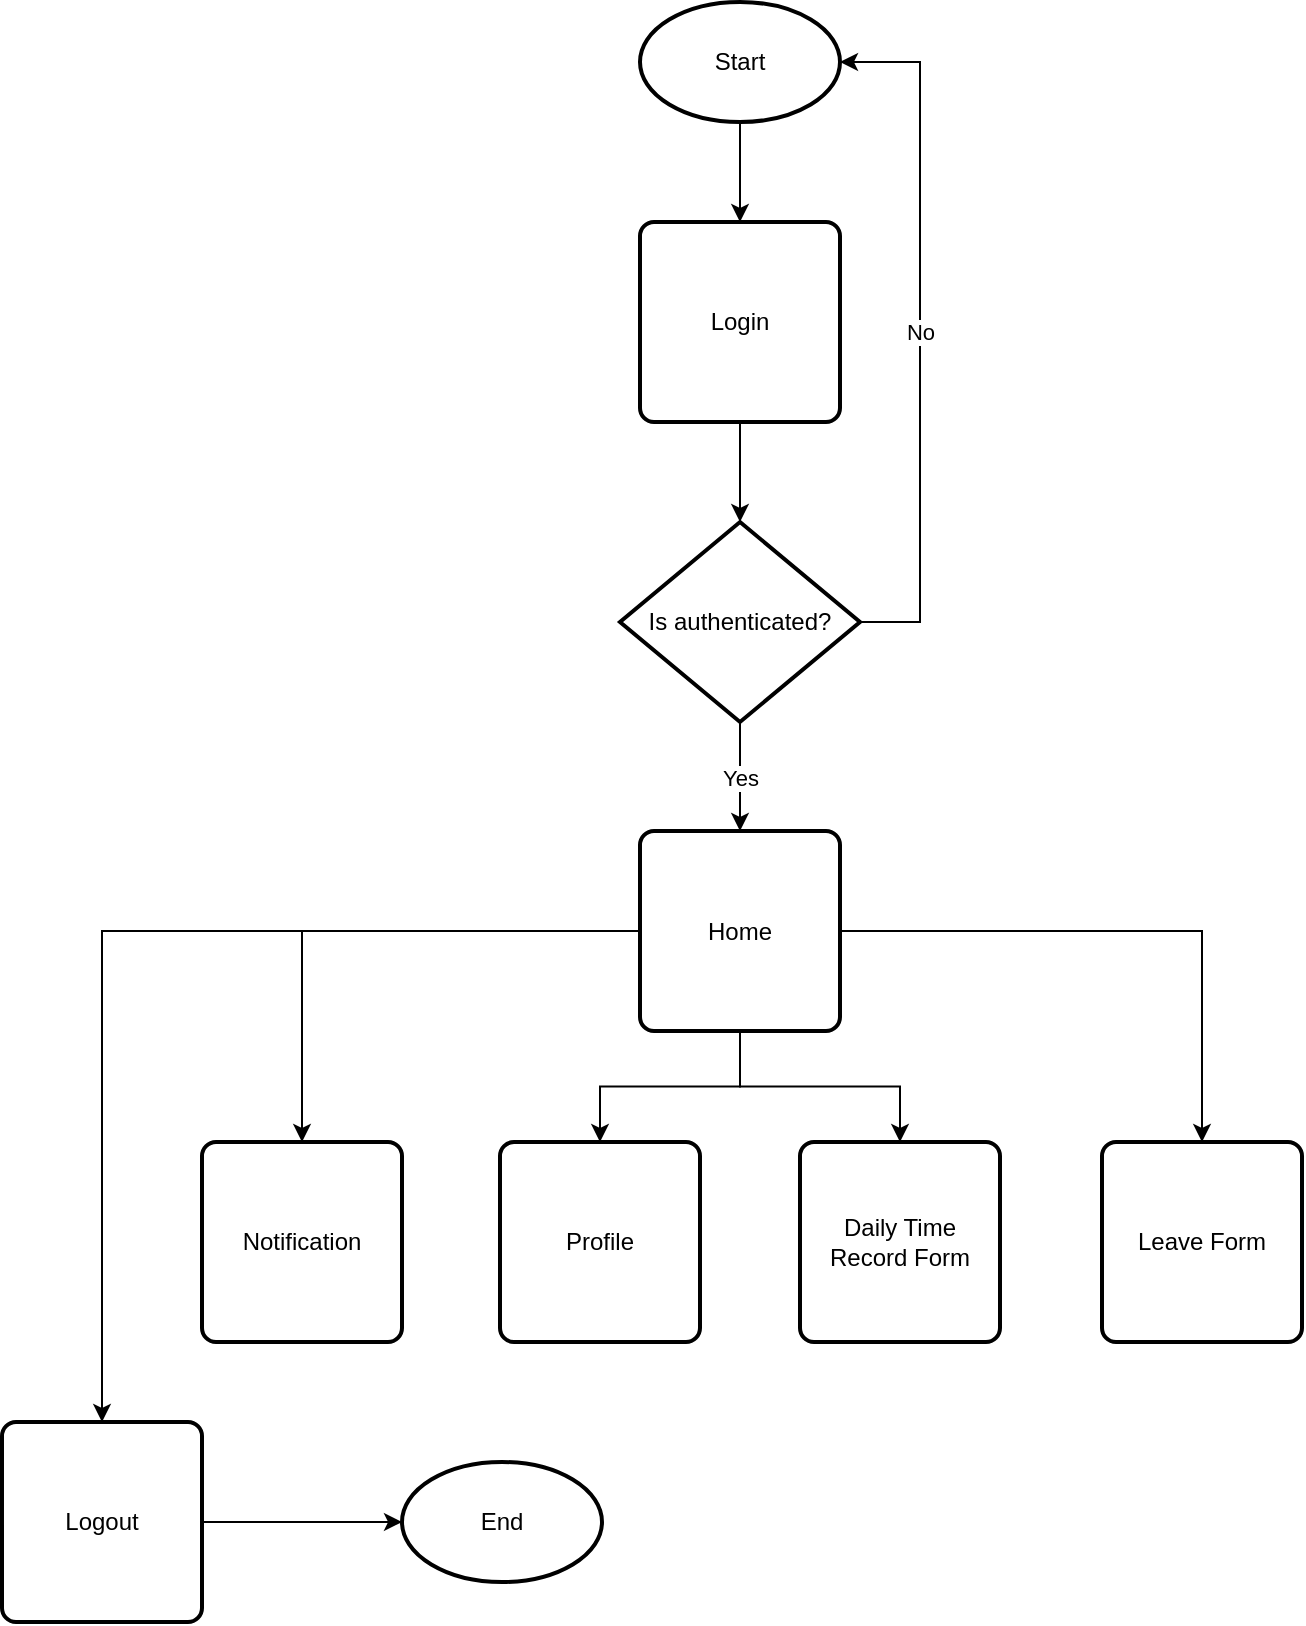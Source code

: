 <mxfile version="12.7.9" type="github" pages="2">
  <diagram id="C5RBs43oDa-KdzZeNtuy" name="Faculty">
    <mxGraphModel dx="1021" dy="579" grid="1" gridSize="10" guides="1" tooltips="1" connect="1" arrows="1" fold="1" page="1" pageScale="1" pageWidth="827" pageHeight="1169" math="0" shadow="0">
      <root>
        <mxCell id="WIyWlLk6GJQsqaUBKTNV-0" />
        <mxCell id="WIyWlLk6GJQsqaUBKTNV-1" parent="WIyWlLk6GJQsqaUBKTNV-0" />
        <mxCell id="joM9TdqB7t08TKNDEWCf-9" style="edgeStyle=orthogonalEdgeStyle;rounded=0;orthogonalLoop=1;jettySize=auto;html=1;" parent="WIyWlLk6GJQsqaUBKTNV-1" source="joM9TdqB7t08TKNDEWCf-0" target="joM9TdqB7t08TKNDEWCf-7" edge="1">
          <mxGeometry relative="1" as="geometry" />
        </mxCell>
        <mxCell id="joM9TdqB7t08TKNDEWCf-0" value="Start" style="strokeWidth=2;html=1;shape=mxgraph.flowchart.start_1;whiteSpace=wrap;" parent="WIyWlLk6GJQsqaUBKTNV-1" vertex="1">
          <mxGeometry x="359" y="50" width="100" height="60" as="geometry" />
        </mxCell>
        <mxCell id="joM9TdqB7t08TKNDEWCf-6" value="No" style="edgeStyle=orthogonalEdgeStyle;rounded=0;orthogonalLoop=1;jettySize=auto;html=1;entryX=1;entryY=0.5;entryDx=0;entryDy=0;entryPerimeter=0;" parent="WIyWlLk6GJQsqaUBKTNV-1" source="joM9TdqB7t08TKNDEWCf-4" target="joM9TdqB7t08TKNDEWCf-0" edge="1">
          <mxGeometry relative="1" as="geometry">
            <Array as="points">
              <mxPoint x="499" y="360" />
              <mxPoint x="499" y="80" />
            </Array>
          </mxGeometry>
        </mxCell>
        <mxCell id="joM9TdqB7t08TKNDEWCf-15" value="Yes" style="edgeStyle=orthogonalEdgeStyle;rounded=0;orthogonalLoop=1;jettySize=auto;html=1;" parent="WIyWlLk6GJQsqaUBKTNV-1" source="joM9TdqB7t08TKNDEWCf-4" target="joM9TdqB7t08TKNDEWCf-14" edge="1">
          <mxGeometry relative="1" as="geometry" />
        </mxCell>
        <mxCell id="joM9TdqB7t08TKNDEWCf-4" value="Is authenticated?" style="strokeWidth=2;html=1;shape=mxgraph.flowchart.decision;whiteSpace=wrap;" parent="WIyWlLk6GJQsqaUBKTNV-1" vertex="1">
          <mxGeometry x="349" y="310" width="120" height="100" as="geometry" />
        </mxCell>
        <mxCell id="joM9TdqB7t08TKNDEWCf-10" style="edgeStyle=orthogonalEdgeStyle;rounded=0;orthogonalLoop=1;jettySize=auto;html=1;" parent="WIyWlLk6GJQsqaUBKTNV-1" source="joM9TdqB7t08TKNDEWCf-7" target="joM9TdqB7t08TKNDEWCf-4" edge="1">
          <mxGeometry relative="1" as="geometry" />
        </mxCell>
        <mxCell id="joM9TdqB7t08TKNDEWCf-7" value="Login" style="rounded=1;whiteSpace=wrap;html=1;absoluteArcSize=1;arcSize=14;strokeWidth=2;" parent="WIyWlLk6GJQsqaUBKTNV-1" vertex="1">
          <mxGeometry x="359" y="160" width="100" height="100" as="geometry" />
        </mxCell>
        <mxCell id="EzGO4yqAlVBN9ua2UAch-0" style="edgeStyle=orthogonalEdgeStyle;rounded=0;orthogonalLoop=1;jettySize=auto;html=1;" edge="1" parent="WIyWlLk6GJQsqaUBKTNV-1" source="joM9TdqB7t08TKNDEWCf-14" target="joM9TdqB7t08TKNDEWCf-16">
          <mxGeometry relative="1" as="geometry" />
        </mxCell>
        <mxCell id="EzGO4yqAlVBN9ua2UAch-1" style="edgeStyle=orthogonalEdgeStyle;rounded=0;orthogonalLoop=1;jettySize=auto;html=1;" edge="1" parent="WIyWlLk6GJQsqaUBKTNV-1" source="joM9TdqB7t08TKNDEWCf-14" target="joM9TdqB7t08TKNDEWCf-17">
          <mxGeometry relative="1" as="geometry" />
        </mxCell>
        <mxCell id="EzGO4yqAlVBN9ua2UAch-5" style="edgeStyle=orthogonalEdgeStyle;rounded=0;orthogonalLoop=1;jettySize=auto;html=1;" edge="1" parent="WIyWlLk6GJQsqaUBKTNV-1" source="joM9TdqB7t08TKNDEWCf-14" target="EzGO4yqAlVBN9ua2UAch-4">
          <mxGeometry relative="1" as="geometry" />
        </mxCell>
        <mxCell id="EzGO4yqAlVBN9ua2UAch-6" style="edgeStyle=orthogonalEdgeStyle;rounded=0;orthogonalLoop=1;jettySize=auto;html=1;" edge="1" parent="WIyWlLk6GJQsqaUBKTNV-1" source="joM9TdqB7t08TKNDEWCf-14" target="EzGO4yqAlVBN9ua2UAch-3">
          <mxGeometry relative="1" as="geometry" />
        </mxCell>
        <mxCell id="EzGO4yqAlVBN9ua2UAch-9" style="edgeStyle=orthogonalEdgeStyle;rounded=0;orthogonalLoop=1;jettySize=auto;html=1;" edge="1" parent="WIyWlLk6GJQsqaUBKTNV-1" source="joM9TdqB7t08TKNDEWCf-14" target="EzGO4yqAlVBN9ua2UAch-8">
          <mxGeometry relative="1" as="geometry" />
        </mxCell>
        <mxCell id="joM9TdqB7t08TKNDEWCf-14" value="Home" style="rounded=1;whiteSpace=wrap;html=1;absoluteArcSize=1;arcSize=14;strokeWidth=2;" parent="WIyWlLk6GJQsqaUBKTNV-1" vertex="1">
          <mxGeometry x="359" y="464.5" width="100" height="100" as="geometry" />
        </mxCell>
        <mxCell id="joM9TdqB7t08TKNDEWCf-16" value="Profile" style="rounded=1;whiteSpace=wrap;html=1;absoluteArcSize=1;arcSize=14;strokeWidth=2;" parent="WIyWlLk6GJQsqaUBKTNV-1" vertex="1">
          <mxGeometry x="289" y="620" width="100" height="100" as="geometry" />
        </mxCell>
        <mxCell id="joM9TdqB7t08TKNDEWCf-17" value="Daily Time Record Form" style="rounded=1;whiteSpace=wrap;html=1;absoluteArcSize=1;arcSize=14;strokeWidth=2;" parent="WIyWlLk6GJQsqaUBKTNV-1" vertex="1">
          <mxGeometry x="439" y="620" width="100" height="100" as="geometry" />
        </mxCell>
        <mxCell id="EzGO4yqAlVBN9ua2UAch-3" value="Leave Form" style="rounded=1;whiteSpace=wrap;html=1;absoluteArcSize=1;arcSize=14;strokeWidth=2;" vertex="1" parent="WIyWlLk6GJQsqaUBKTNV-1">
          <mxGeometry x="590" y="620" width="100" height="100" as="geometry" />
        </mxCell>
        <mxCell id="EzGO4yqAlVBN9ua2UAch-4" value="Notification" style="rounded=1;whiteSpace=wrap;html=1;absoluteArcSize=1;arcSize=14;strokeWidth=2;" vertex="1" parent="WIyWlLk6GJQsqaUBKTNV-1">
          <mxGeometry x="140" y="620" width="100" height="100" as="geometry" />
        </mxCell>
        <mxCell id="EzGO4yqAlVBN9ua2UAch-11" style="edgeStyle=orthogonalEdgeStyle;rounded=0;orthogonalLoop=1;jettySize=auto;html=1;" edge="1" parent="WIyWlLk6GJQsqaUBKTNV-1" source="EzGO4yqAlVBN9ua2UAch-8" target="EzGO4yqAlVBN9ua2UAch-10">
          <mxGeometry relative="1" as="geometry" />
        </mxCell>
        <mxCell id="EzGO4yqAlVBN9ua2UAch-8" value="Logout" style="rounded=1;whiteSpace=wrap;html=1;absoluteArcSize=1;arcSize=14;strokeWidth=2;" vertex="1" parent="WIyWlLk6GJQsqaUBKTNV-1">
          <mxGeometry x="40" y="760" width="100" height="100" as="geometry" />
        </mxCell>
        <mxCell id="EzGO4yqAlVBN9ua2UAch-10" value="End" style="strokeWidth=2;html=1;shape=mxgraph.flowchart.start_1;whiteSpace=wrap;" vertex="1" parent="WIyWlLk6GJQsqaUBKTNV-1">
          <mxGeometry x="240" y="780" width="100" height="60" as="geometry" />
        </mxCell>
      </root>
    </mxGraphModel>
  </diagram>
  <diagram id="CQIYf9VnDg_mQGK2b5sU" name="Dean">
    <mxGraphModel dx="868" dy="492" grid="1" gridSize="10" guides="1" tooltips="1" connect="1" arrows="1" fold="1" page="1" pageScale="1" pageWidth="1500" pageHeight="1000" math="0" shadow="0">
      <root>
        <mxCell id="SSja_95Wd2uapQHcvvUD-0" />
        <mxCell id="SSja_95Wd2uapQHcvvUD-1" parent="SSja_95Wd2uapQHcvvUD-0" />
      </root>
    </mxGraphModel>
  </diagram>
</mxfile>
